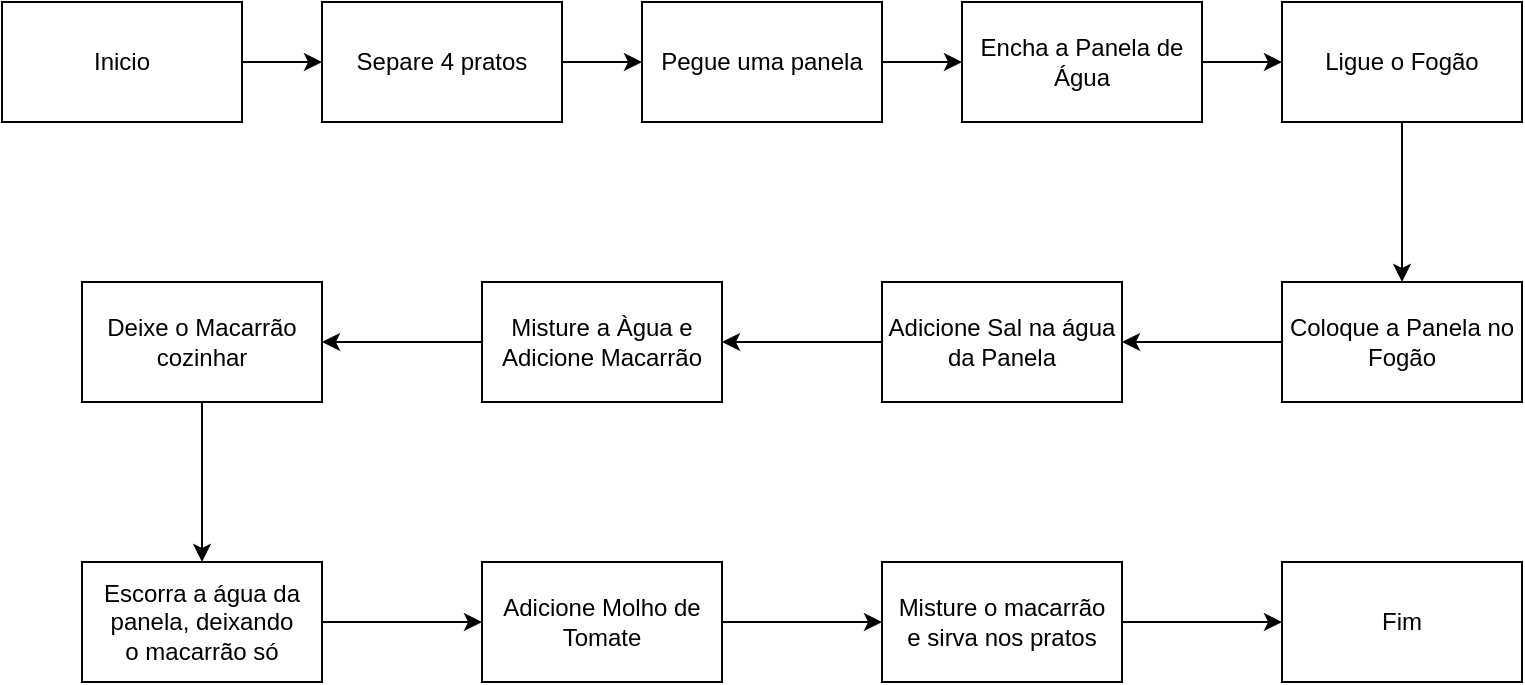 <mxfile version="22.0.4" type="github">
  <diagram name="Página-1" id="b0eiuJ6QDuHCBkivZuTJ">
    <mxGraphModel dx="989" dy="545" grid="1" gridSize="10" guides="1" tooltips="1" connect="1" arrows="1" fold="1" page="1" pageScale="1" pageWidth="827" pageHeight="1169" math="0" shadow="0">
      <root>
        <mxCell id="0" />
        <mxCell id="1" parent="0" />
        <mxCell id="SNEVjoqmNipbQVqwGiYD-3" value="" style="edgeStyle=orthogonalEdgeStyle;rounded=0;orthogonalLoop=1;jettySize=auto;html=1;" edge="1" parent="1" source="SNEVjoqmNipbQVqwGiYD-1" target="SNEVjoqmNipbQVqwGiYD-2">
          <mxGeometry relative="1" as="geometry" />
        </mxCell>
        <mxCell id="SNEVjoqmNipbQVqwGiYD-1" value="Separe 4 pratos" style="rounded=0;whiteSpace=wrap;html=1;" vertex="1" parent="1">
          <mxGeometry x="160" y="40" width="120" height="60" as="geometry" />
        </mxCell>
        <mxCell id="SNEVjoqmNipbQVqwGiYD-5" value="" style="edgeStyle=orthogonalEdgeStyle;rounded=0;orthogonalLoop=1;jettySize=auto;html=1;" edge="1" parent="1" source="SNEVjoqmNipbQVqwGiYD-2" target="SNEVjoqmNipbQVqwGiYD-4">
          <mxGeometry relative="1" as="geometry" />
        </mxCell>
        <mxCell id="SNEVjoqmNipbQVqwGiYD-2" value="Pegue uma panela" style="rounded=0;whiteSpace=wrap;html=1;" vertex="1" parent="1">
          <mxGeometry x="320" y="40" width="120" height="60" as="geometry" />
        </mxCell>
        <mxCell id="SNEVjoqmNipbQVqwGiYD-7" value="" style="edgeStyle=orthogonalEdgeStyle;rounded=0;orthogonalLoop=1;jettySize=auto;html=1;" edge="1" parent="1" source="SNEVjoqmNipbQVqwGiYD-4" target="SNEVjoqmNipbQVqwGiYD-6">
          <mxGeometry relative="1" as="geometry" />
        </mxCell>
        <mxCell id="SNEVjoqmNipbQVqwGiYD-4" value="Encha a Panela de&lt;br&gt;Água" style="rounded=0;whiteSpace=wrap;html=1;" vertex="1" parent="1">
          <mxGeometry x="480" y="40" width="120" height="60" as="geometry" />
        </mxCell>
        <mxCell id="SNEVjoqmNipbQVqwGiYD-9" value="" style="edgeStyle=orthogonalEdgeStyle;rounded=0;orthogonalLoop=1;jettySize=auto;html=1;" edge="1" parent="1" source="SNEVjoqmNipbQVqwGiYD-6" target="SNEVjoqmNipbQVqwGiYD-8">
          <mxGeometry relative="1" as="geometry" />
        </mxCell>
        <mxCell id="SNEVjoqmNipbQVqwGiYD-6" value="Ligue o Fogão" style="rounded=0;whiteSpace=wrap;html=1;" vertex="1" parent="1">
          <mxGeometry x="640" y="40" width="120" height="60" as="geometry" />
        </mxCell>
        <mxCell id="SNEVjoqmNipbQVqwGiYD-11" value="" style="edgeStyle=orthogonalEdgeStyle;rounded=0;orthogonalLoop=1;jettySize=auto;html=1;" edge="1" parent="1" source="SNEVjoqmNipbQVqwGiYD-8" target="SNEVjoqmNipbQVqwGiYD-10">
          <mxGeometry relative="1" as="geometry" />
        </mxCell>
        <mxCell id="SNEVjoqmNipbQVqwGiYD-8" value="Coloque a Panela no&lt;br&gt;Fogão" style="rounded=0;whiteSpace=wrap;html=1;" vertex="1" parent="1">
          <mxGeometry x="640" y="180" width="120" height="60" as="geometry" />
        </mxCell>
        <mxCell id="SNEVjoqmNipbQVqwGiYD-13" value="" style="edgeStyle=orthogonalEdgeStyle;rounded=0;orthogonalLoop=1;jettySize=auto;html=1;" edge="1" parent="1" source="SNEVjoqmNipbQVqwGiYD-10" target="SNEVjoqmNipbQVqwGiYD-12">
          <mxGeometry relative="1" as="geometry" />
        </mxCell>
        <mxCell id="SNEVjoqmNipbQVqwGiYD-10" value="Adicione Sal na água&lt;br&gt;da Panela" style="rounded=0;whiteSpace=wrap;html=1;" vertex="1" parent="1">
          <mxGeometry x="440" y="180" width="120" height="60" as="geometry" />
        </mxCell>
        <mxCell id="SNEVjoqmNipbQVqwGiYD-15" value="" style="edgeStyle=orthogonalEdgeStyle;rounded=0;orthogonalLoop=1;jettySize=auto;html=1;" edge="1" parent="1" source="SNEVjoqmNipbQVqwGiYD-12" target="SNEVjoqmNipbQVqwGiYD-14">
          <mxGeometry relative="1" as="geometry" />
        </mxCell>
        <mxCell id="SNEVjoqmNipbQVqwGiYD-12" value="Misture a Àgua e&lt;br&gt;Adicione Macarrão" style="rounded=0;whiteSpace=wrap;html=1;" vertex="1" parent="1">
          <mxGeometry x="240" y="180" width="120" height="60" as="geometry" />
        </mxCell>
        <mxCell id="SNEVjoqmNipbQVqwGiYD-17" value="" style="edgeStyle=orthogonalEdgeStyle;rounded=0;orthogonalLoop=1;jettySize=auto;html=1;" edge="1" parent="1" source="SNEVjoqmNipbQVqwGiYD-14" target="SNEVjoqmNipbQVqwGiYD-16">
          <mxGeometry relative="1" as="geometry" />
        </mxCell>
        <mxCell id="SNEVjoqmNipbQVqwGiYD-14" value="Deixe o Macarrão&lt;br&gt;cozinhar" style="rounded=0;whiteSpace=wrap;html=1;" vertex="1" parent="1">
          <mxGeometry x="40" y="180" width="120" height="60" as="geometry" />
        </mxCell>
        <mxCell id="SNEVjoqmNipbQVqwGiYD-19" value="" style="edgeStyle=orthogonalEdgeStyle;rounded=0;orthogonalLoop=1;jettySize=auto;html=1;" edge="1" parent="1" source="SNEVjoqmNipbQVqwGiYD-16" target="SNEVjoqmNipbQVqwGiYD-18">
          <mxGeometry relative="1" as="geometry" />
        </mxCell>
        <mxCell id="SNEVjoqmNipbQVqwGiYD-16" value="Escorra a água da&lt;br&gt;panela, deixando&lt;br&gt;o macarrão só" style="rounded=0;whiteSpace=wrap;html=1;" vertex="1" parent="1">
          <mxGeometry x="40" y="320" width="120" height="60" as="geometry" />
        </mxCell>
        <mxCell id="SNEVjoqmNipbQVqwGiYD-21" value="" style="edgeStyle=orthogonalEdgeStyle;rounded=0;orthogonalLoop=1;jettySize=auto;html=1;" edge="1" parent="1" source="SNEVjoqmNipbQVqwGiYD-18" target="SNEVjoqmNipbQVqwGiYD-20">
          <mxGeometry relative="1" as="geometry" />
        </mxCell>
        <mxCell id="SNEVjoqmNipbQVqwGiYD-18" value="Adicione Molho de Tomate" style="rounded=0;whiteSpace=wrap;html=1;" vertex="1" parent="1">
          <mxGeometry x="240" y="320" width="120" height="60" as="geometry" />
        </mxCell>
        <mxCell id="SNEVjoqmNipbQVqwGiYD-23" value="" style="edgeStyle=orthogonalEdgeStyle;rounded=0;orthogonalLoop=1;jettySize=auto;html=1;" edge="1" parent="1" source="SNEVjoqmNipbQVqwGiYD-20" target="SNEVjoqmNipbQVqwGiYD-22">
          <mxGeometry relative="1" as="geometry" />
        </mxCell>
        <mxCell id="SNEVjoqmNipbQVqwGiYD-20" value="Misture o macarrão&lt;br&gt;e sirva nos pratos" style="rounded=0;whiteSpace=wrap;html=1;" vertex="1" parent="1">
          <mxGeometry x="440" y="320" width="120" height="60" as="geometry" />
        </mxCell>
        <mxCell id="SNEVjoqmNipbQVqwGiYD-22" value="Fim" style="rounded=0;whiteSpace=wrap;html=1;" vertex="1" parent="1">
          <mxGeometry x="640" y="320" width="120" height="60" as="geometry" />
        </mxCell>
        <mxCell id="SNEVjoqmNipbQVqwGiYD-28" value="" style="edgeStyle=orthogonalEdgeStyle;rounded=0;orthogonalLoop=1;jettySize=auto;html=1;" edge="1" parent="1" source="SNEVjoqmNipbQVqwGiYD-27" target="SNEVjoqmNipbQVqwGiYD-1">
          <mxGeometry relative="1" as="geometry" />
        </mxCell>
        <mxCell id="SNEVjoqmNipbQVqwGiYD-27" value="Inicio" style="rounded=0;whiteSpace=wrap;html=1;" vertex="1" parent="1">
          <mxGeometry y="40" width="120" height="60" as="geometry" />
        </mxCell>
      </root>
    </mxGraphModel>
  </diagram>
</mxfile>
